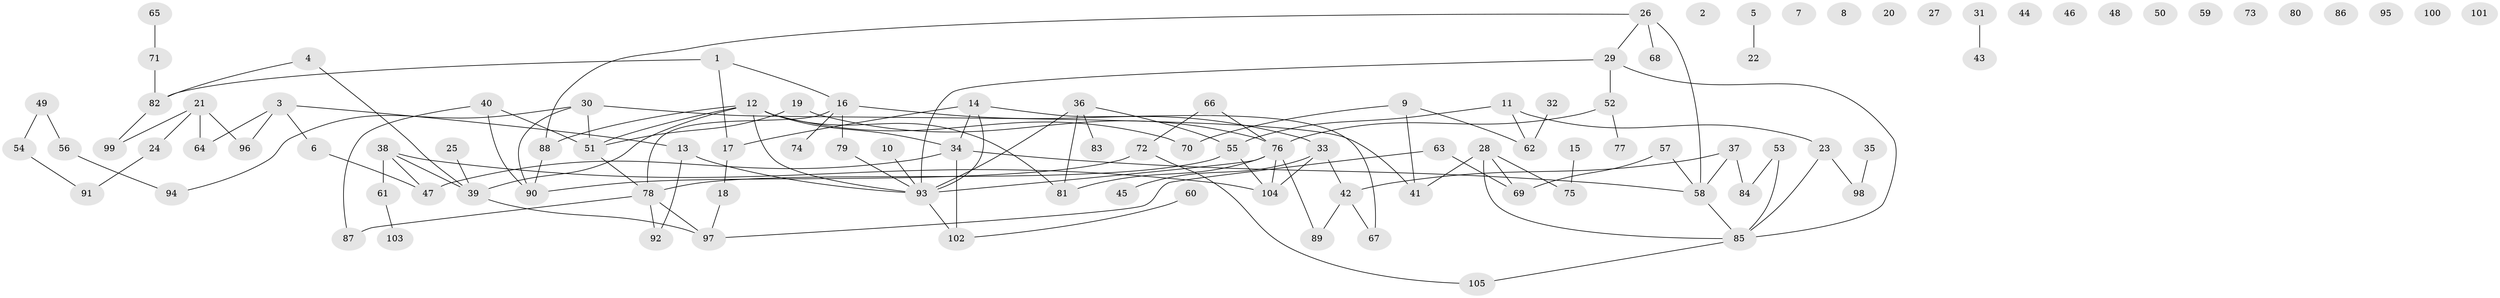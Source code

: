// Generated by graph-tools (version 1.1) at 2025/12/03/09/25 04:12:54]
// undirected, 105 vertices, 125 edges
graph export_dot {
graph [start="1"]
  node [color=gray90,style=filled];
  1;
  2;
  3;
  4;
  5;
  6;
  7;
  8;
  9;
  10;
  11;
  12;
  13;
  14;
  15;
  16;
  17;
  18;
  19;
  20;
  21;
  22;
  23;
  24;
  25;
  26;
  27;
  28;
  29;
  30;
  31;
  32;
  33;
  34;
  35;
  36;
  37;
  38;
  39;
  40;
  41;
  42;
  43;
  44;
  45;
  46;
  47;
  48;
  49;
  50;
  51;
  52;
  53;
  54;
  55;
  56;
  57;
  58;
  59;
  60;
  61;
  62;
  63;
  64;
  65;
  66;
  67;
  68;
  69;
  70;
  71;
  72;
  73;
  74;
  75;
  76;
  77;
  78;
  79;
  80;
  81;
  82;
  83;
  84;
  85;
  86;
  87;
  88;
  89;
  90;
  91;
  92;
  93;
  94;
  95;
  96;
  97;
  98;
  99;
  100;
  101;
  102;
  103;
  104;
  105;
  1 -- 16;
  1 -- 17;
  1 -- 82;
  3 -- 6;
  3 -- 13;
  3 -- 64;
  3 -- 96;
  4 -- 39;
  4 -- 82;
  5 -- 22;
  6 -- 47;
  9 -- 41;
  9 -- 62;
  9 -- 70;
  10 -- 93;
  11 -- 23;
  11 -- 55;
  11 -- 62;
  12 -- 34;
  12 -- 39;
  12 -- 51;
  12 -- 70;
  12 -- 81;
  12 -- 88;
  12 -- 93;
  13 -- 92;
  13 -- 93;
  14 -- 17;
  14 -- 34;
  14 -- 67;
  14 -- 93;
  15 -- 75;
  16 -- 33;
  16 -- 74;
  16 -- 78;
  16 -- 79;
  17 -- 18;
  18 -- 97;
  19 -- 51;
  19 -- 76;
  21 -- 24;
  21 -- 64;
  21 -- 96;
  21 -- 99;
  23 -- 85;
  23 -- 98;
  24 -- 91;
  25 -- 39;
  26 -- 29;
  26 -- 58;
  26 -- 68;
  26 -- 88;
  28 -- 41;
  28 -- 69;
  28 -- 75;
  28 -- 85;
  29 -- 52;
  29 -- 85;
  29 -- 93;
  30 -- 41;
  30 -- 51;
  30 -- 90;
  30 -- 94;
  31 -- 43;
  32 -- 62;
  33 -- 42;
  33 -- 45;
  33 -- 104;
  34 -- 47;
  34 -- 58;
  34 -- 102;
  35 -- 98;
  36 -- 55;
  36 -- 81;
  36 -- 83;
  36 -- 93;
  37 -- 42;
  37 -- 58;
  37 -- 84;
  38 -- 39;
  38 -- 47;
  38 -- 61;
  38 -- 104;
  39 -- 97;
  40 -- 51;
  40 -- 87;
  40 -- 90;
  42 -- 67;
  42 -- 89;
  49 -- 54;
  49 -- 56;
  51 -- 78;
  52 -- 76;
  52 -- 77;
  53 -- 84;
  53 -- 85;
  54 -- 91;
  55 -- 78;
  55 -- 104;
  56 -- 94;
  57 -- 58;
  57 -- 69;
  58 -- 85;
  60 -- 102;
  61 -- 103;
  63 -- 69;
  63 -- 97;
  65 -- 71;
  66 -- 72;
  66 -- 76;
  71 -- 82;
  72 -- 90;
  72 -- 105;
  76 -- 81;
  76 -- 89;
  76 -- 93;
  76 -- 104;
  78 -- 87;
  78 -- 92;
  78 -- 97;
  79 -- 93;
  82 -- 99;
  85 -- 105;
  88 -- 90;
  93 -- 102;
}
